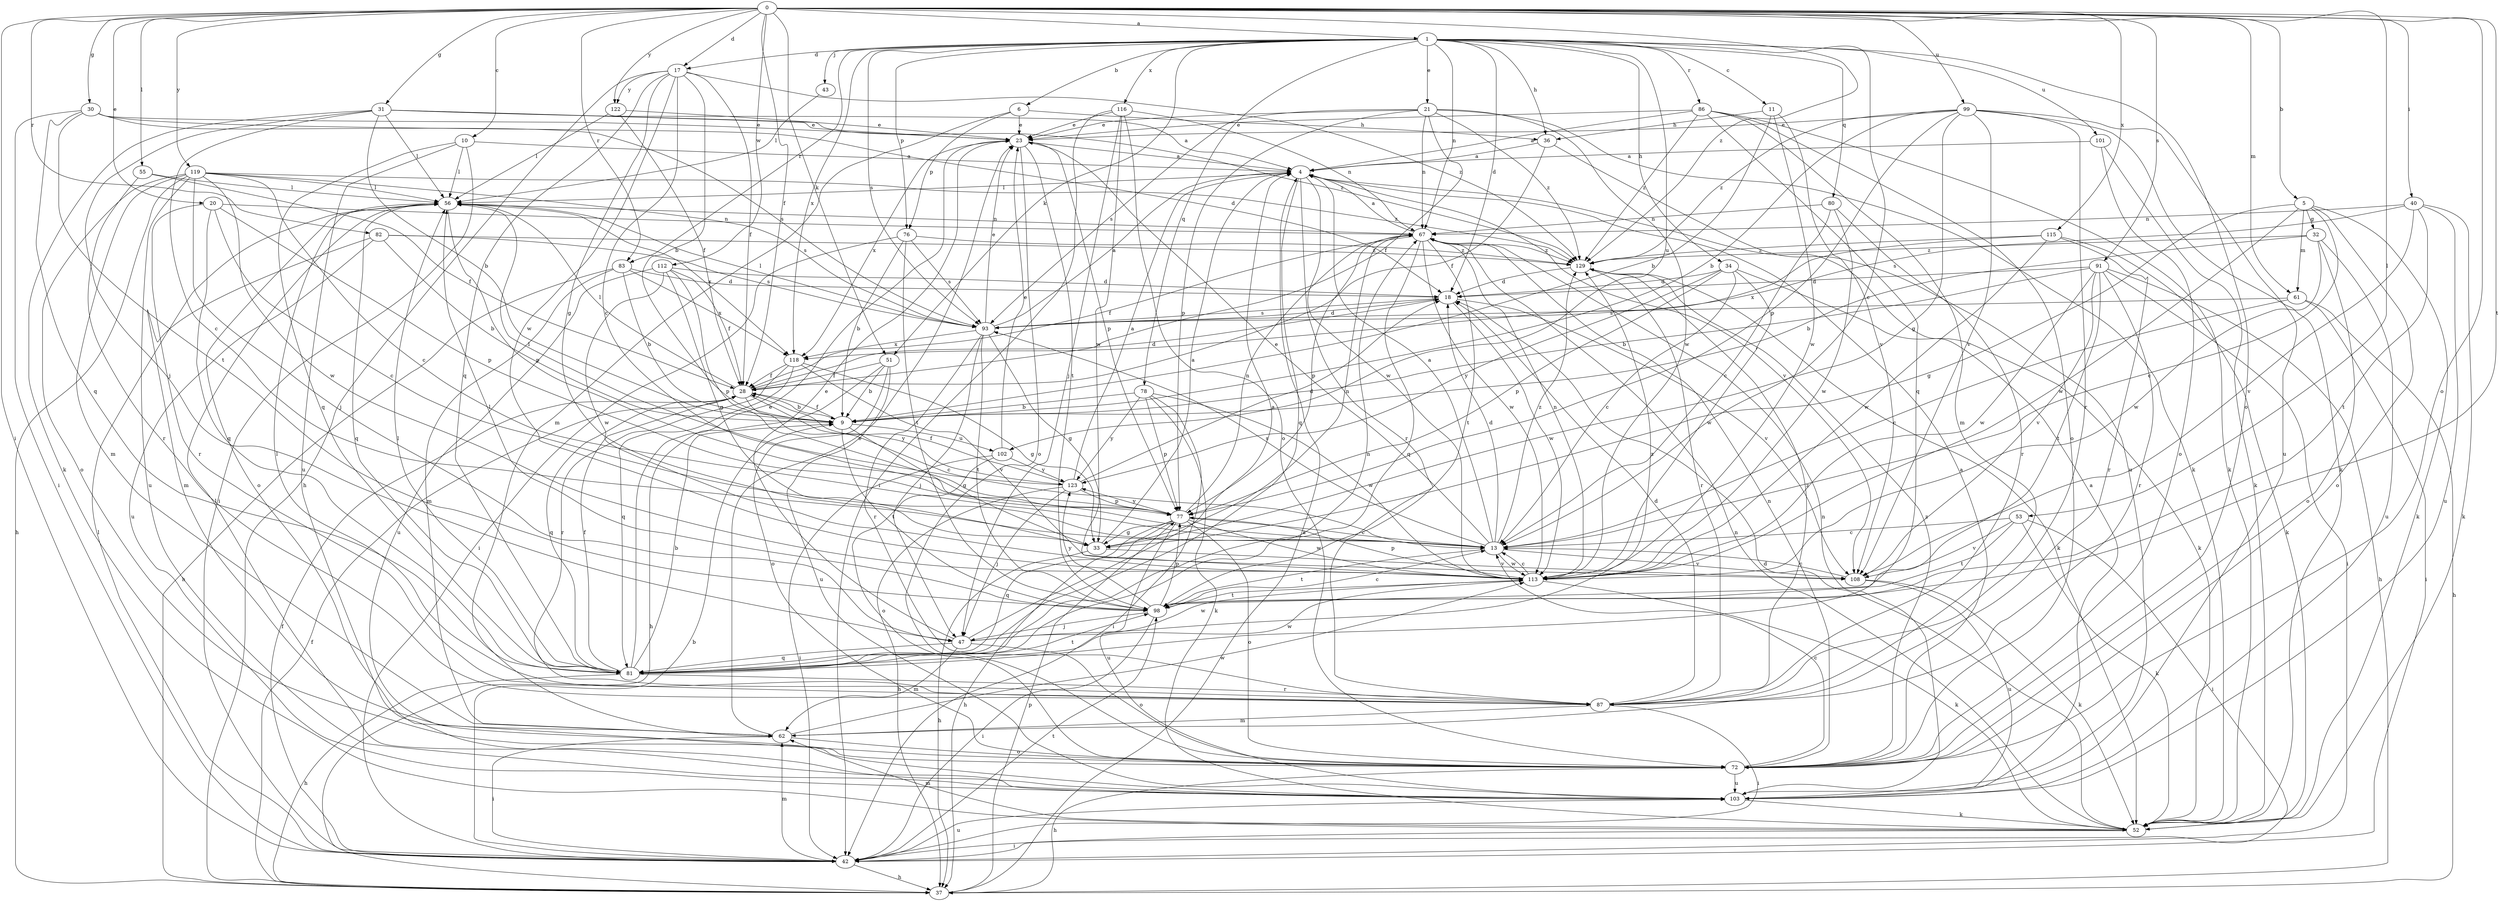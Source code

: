 strict digraph  {
0;
1;
4;
5;
6;
9;
10;
11;
13;
17;
18;
20;
21;
23;
28;
30;
31;
32;
33;
34;
36;
37;
40;
42;
43;
47;
51;
52;
53;
55;
56;
61;
62;
67;
72;
76;
77;
78;
80;
81;
82;
83;
86;
87;
91;
93;
98;
99;
101;
102;
103;
108;
112;
113;
115;
116;
118;
119;
122;
123;
129;
0 -> 1  [label=a];
0 -> 5  [label=b];
0 -> 10  [label=c];
0 -> 17  [label=d];
0 -> 20  [label=e];
0 -> 28  [label=f];
0 -> 30  [label=g];
0 -> 31  [label=g];
0 -> 40  [label=i];
0 -> 42  [label=i];
0 -> 51  [label=k];
0 -> 53  [label=l];
0 -> 55  [label=l];
0 -> 61  [label=m];
0 -> 72  [label=o];
0 -> 82  [label=r];
0 -> 83  [label=r];
0 -> 91  [label=s];
0 -> 98  [label=t];
0 -> 99  [label=u];
0 -> 112  [label=w];
0 -> 115  [label=x];
0 -> 119  [label=y];
0 -> 122  [label=y];
0 -> 129  [label=z];
1 -> 6  [label=b];
1 -> 11  [label=c];
1 -> 13  [label=c];
1 -> 17  [label=d];
1 -> 18  [label=d];
1 -> 21  [label=e];
1 -> 34  [label=h];
1 -> 36  [label=h];
1 -> 43  [label=j];
1 -> 51  [label=k];
1 -> 67  [label=n];
1 -> 72  [label=o];
1 -> 76  [label=p];
1 -> 78  [label=q];
1 -> 80  [label=q];
1 -> 83  [label=r];
1 -> 86  [label=r];
1 -> 93  [label=s];
1 -> 101  [label=u];
1 -> 102  [label=u];
1 -> 116  [label=x];
1 -> 118  [label=x];
4 -> 56  [label=l];
4 -> 81  [label=q];
4 -> 87  [label=r];
4 -> 108  [label=v];
4 -> 113  [label=w];
5 -> 13  [label=c];
5 -> 32  [label=g];
5 -> 33  [label=g];
5 -> 52  [label=k];
5 -> 61  [label=m];
5 -> 72  [label=o];
5 -> 113  [label=w];
6 -> 23  [label=e];
6 -> 36  [label=h];
6 -> 62  [label=m];
6 -> 76  [label=p];
9 -> 28  [label=f];
9 -> 33  [label=g];
9 -> 98  [label=t];
9 -> 102  [label=u];
10 -> 4  [label=a];
10 -> 42  [label=i];
10 -> 56  [label=l];
10 -> 81  [label=q];
10 -> 103  [label=u];
11 -> 9  [label=b];
11 -> 36  [label=h];
11 -> 108  [label=v];
11 -> 113  [label=w];
13 -> 4  [label=a];
13 -> 18  [label=d];
13 -> 23  [label=e];
13 -> 93  [label=s];
13 -> 98  [label=t];
13 -> 108  [label=v];
13 -> 113  [label=w];
13 -> 129  [label=z];
17 -> 9  [label=b];
17 -> 13  [label=c];
17 -> 28  [label=f];
17 -> 33  [label=g];
17 -> 37  [label=h];
17 -> 81  [label=q];
17 -> 113  [label=w];
17 -> 122  [label=y];
17 -> 129  [label=z];
18 -> 93  [label=s];
18 -> 108  [label=v];
18 -> 113  [label=w];
20 -> 13  [label=c];
20 -> 67  [label=n];
20 -> 77  [label=p];
20 -> 81  [label=q];
20 -> 87  [label=r];
21 -> 23  [label=e];
21 -> 28  [label=f];
21 -> 52  [label=k];
21 -> 67  [label=n];
21 -> 77  [label=p];
21 -> 93  [label=s];
21 -> 113  [label=w];
21 -> 129  [label=z];
23 -> 4  [label=a];
23 -> 72  [label=o];
23 -> 77  [label=p];
23 -> 98  [label=t];
23 -> 118  [label=x];
28 -> 9  [label=b];
28 -> 13  [label=c];
28 -> 18  [label=d];
28 -> 56  [label=l];
28 -> 81  [label=q];
28 -> 123  [label=y];
30 -> 18  [label=d];
30 -> 23  [label=e];
30 -> 42  [label=i];
30 -> 81  [label=q];
30 -> 93  [label=s];
30 -> 98  [label=t];
31 -> 4  [label=a];
31 -> 9  [label=b];
31 -> 13  [label=c];
31 -> 23  [label=e];
31 -> 47  [label=j];
31 -> 52  [label=k];
31 -> 56  [label=l];
31 -> 129  [label=z];
32 -> 9  [label=b];
32 -> 72  [label=o];
32 -> 103  [label=u];
32 -> 113  [label=w];
32 -> 129  [label=z];
33 -> 4  [label=a];
33 -> 37  [label=h];
33 -> 67  [label=n];
33 -> 108  [label=v];
34 -> 13  [label=c];
34 -> 18  [label=d];
34 -> 52  [label=k];
34 -> 77  [label=p];
34 -> 113  [label=w];
34 -> 123  [label=y];
36 -> 4  [label=a];
36 -> 28  [label=f];
36 -> 103  [label=u];
37 -> 4  [label=a];
37 -> 28  [label=f];
37 -> 77  [label=p];
40 -> 52  [label=k];
40 -> 67  [label=n];
40 -> 93  [label=s];
40 -> 98  [label=t];
40 -> 103  [label=u];
40 -> 108  [label=v];
42 -> 9  [label=b];
42 -> 28  [label=f];
42 -> 37  [label=h];
42 -> 56  [label=l];
42 -> 62  [label=m];
42 -> 98  [label=t];
42 -> 103  [label=u];
43 -> 56  [label=l];
47 -> 4  [label=a];
47 -> 23  [label=e];
47 -> 62  [label=m];
47 -> 72  [label=o];
47 -> 81  [label=q];
47 -> 113  [label=w];
47 -> 129  [label=z];
51 -> 9  [label=b];
51 -> 28  [label=f];
51 -> 37  [label=h];
51 -> 72  [label=o];
51 -> 103  [label=u];
52 -> 18  [label=d];
52 -> 42  [label=i];
52 -> 62  [label=m];
52 -> 67  [label=n];
53 -> 13  [label=c];
53 -> 42  [label=i];
53 -> 52  [label=k];
53 -> 98  [label=t];
53 -> 108  [label=v];
55 -> 28  [label=f];
55 -> 56  [label=l];
55 -> 87  [label=r];
56 -> 67  [label=n];
56 -> 72  [label=o];
56 -> 77  [label=p];
56 -> 81  [label=q];
56 -> 118  [label=x];
61 -> 13  [label=c];
61 -> 37  [label=h];
61 -> 42  [label=i];
61 -> 93  [label=s];
62 -> 23  [label=e];
62 -> 42  [label=i];
62 -> 72  [label=o];
62 -> 113  [label=w];
67 -> 4  [label=a];
67 -> 28  [label=f];
67 -> 77  [label=p];
67 -> 81  [label=q];
67 -> 98  [label=t];
67 -> 113  [label=w];
67 -> 129  [label=z];
72 -> 4  [label=a];
72 -> 13  [label=c];
72 -> 37  [label=h];
72 -> 67  [label=n];
72 -> 103  [label=u];
72 -> 129  [label=z];
76 -> 9  [label=b];
76 -> 42  [label=i];
76 -> 93  [label=s];
76 -> 98  [label=t];
76 -> 129  [label=z];
77 -> 13  [label=c];
77 -> 33  [label=g];
77 -> 37  [label=h];
77 -> 67  [label=n];
77 -> 72  [label=o];
77 -> 81  [label=q];
77 -> 103  [label=u];
77 -> 113  [label=w];
77 -> 123  [label=y];
78 -> 9  [label=b];
78 -> 42  [label=i];
78 -> 52  [label=k];
78 -> 77  [label=p];
78 -> 113  [label=w];
78 -> 123  [label=y];
80 -> 13  [label=c];
80 -> 67  [label=n];
80 -> 87  [label=r];
80 -> 113  [label=w];
81 -> 9  [label=b];
81 -> 23  [label=e];
81 -> 28  [label=f];
81 -> 37  [label=h];
81 -> 56  [label=l];
81 -> 67  [label=n];
81 -> 87  [label=r];
81 -> 98  [label=t];
81 -> 113  [label=w];
82 -> 9  [label=b];
82 -> 62  [label=m];
82 -> 93  [label=s];
82 -> 103  [label=u];
82 -> 129  [label=z];
83 -> 9  [label=b];
83 -> 18  [label=d];
83 -> 37  [label=h];
83 -> 62  [label=m];
83 -> 118  [label=x];
86 -> 4  [label=a];
86 -> 23  [label=e];
86 -> 52  [label=k];
86 -> 62  [label=m];
86 -> 72  [label=o];
86 -> 81  [label=q];
86 -> 129  [label=z];
87 -> 18  [label=d];
87 -> 42  [label=i];
87 -> 56  [label=l];
87 -> 62  [label=m];
87 -> 129  [label=z];
91 -> 9  [label=b];
91 -> 18  [label=d];
91 -> 37  [label=h];
91 -> 42  [label=i];
91 -> 87  [label=r];
91 -> 98  [label=t];
91 -> 108  [label=v];
91 -> 113  [label=w];
93 -> 4  [label=a];
93 -> 18  [label=d];
93 -> 23  [label=e];
93 -> 33  [label=g];
93 -> 47  [label=j];
93 -> 56  [label=l];
93 -> 87  [label=r];
93 -> 98  [label=t];
93 -> 118  [label=x];
98 -> 13  [label=c];
98 -> 42  [label=i];
98 -> 47  [label=j];
98 -> 56  [label=l];
98 -> 77  [label=p];
98 -> 123  [label=y];
99 -> 9  [label=b];
99 -> 23  [label=e];
99 -> 33  [label=g];
99 -> 52  [label=k];
99 -> 77  [label=p];
99 -> 87  [label=r];
99 -> 103  [label=u];
99 -> 108  [label=v];
99 -> 129  [label=z];
101 -> 4  [label=a];
101 -> 52  [label=k];
101 -> 72  [label=o];
102 -> 23  [label=e];
102 -> 42  [label=i];
102 -> 72  [label=o];
102 -> 123  [label=y];
103 -> 4  [label=a];
103 -> 52  [label=k];
103 -> 56  [label=l];
103 -> 67  [label=n];
108 -> 13  [label=c];
108 -> 52  [label=k];
108 -> 103  [label=u];
112 -> 18  [label=d];
112 -> 28  [label=f];
112 -> 33  [label=g];
112 -> 77  [label=p];
112 -> 103  [label=u];
112 -> 113  [label=w];
113 -> 13  [label=c];
113 -> 52  [label=k];
113 -> 67  [label=n];
113 -> 77  [label=p];
113 -> 98  [label=t];
115 -> 52  [label=k];
115 -> 87  [label=r];
115 -> 113  [label=w];
115 -> 118  [label=x];
115 -> 129  [label=z];
116 -> 23  [label=e];
116 -> 42  [label=i];
116 -> 47  [label=j];
116 -> 67  [label=n];
116 -> 72  [label=o];
116 -> 113  [label=w];
118 -> 28  [label=f];
118 -> 33  [label=g];
118 -> 81  [label=q];
118 -> 87  [label=r];
118 -> 108  [label=v];
119 -> 13  [label=c];
119 -> 37  [label=h];
119 -> 47  [label=j];
119 -> 56  [label=l];
119 -> 62  [label=m];
119 -> 72  [label=o];
119 -> 93  [label=s];
119 -> 103  [label=u];
119 -> 113  [label=w];
119 -> 129  [label=z];
122 -> 23  [label=e];
122 -> 28  [label=f];
122 -> 56  [label=l];
123 -> 4  [label=a];
123 -> 18  [label=d];
123 -> 28  [label=f];
123 -> 37  [label=h];
123 -> 47  [label=j];
123 -> 56  [label=l];
123 -> 77  [label=p];
129 -> 18  [label=d];
129 -> 52  [label=k];
129 -> 87  [label=r];
}
